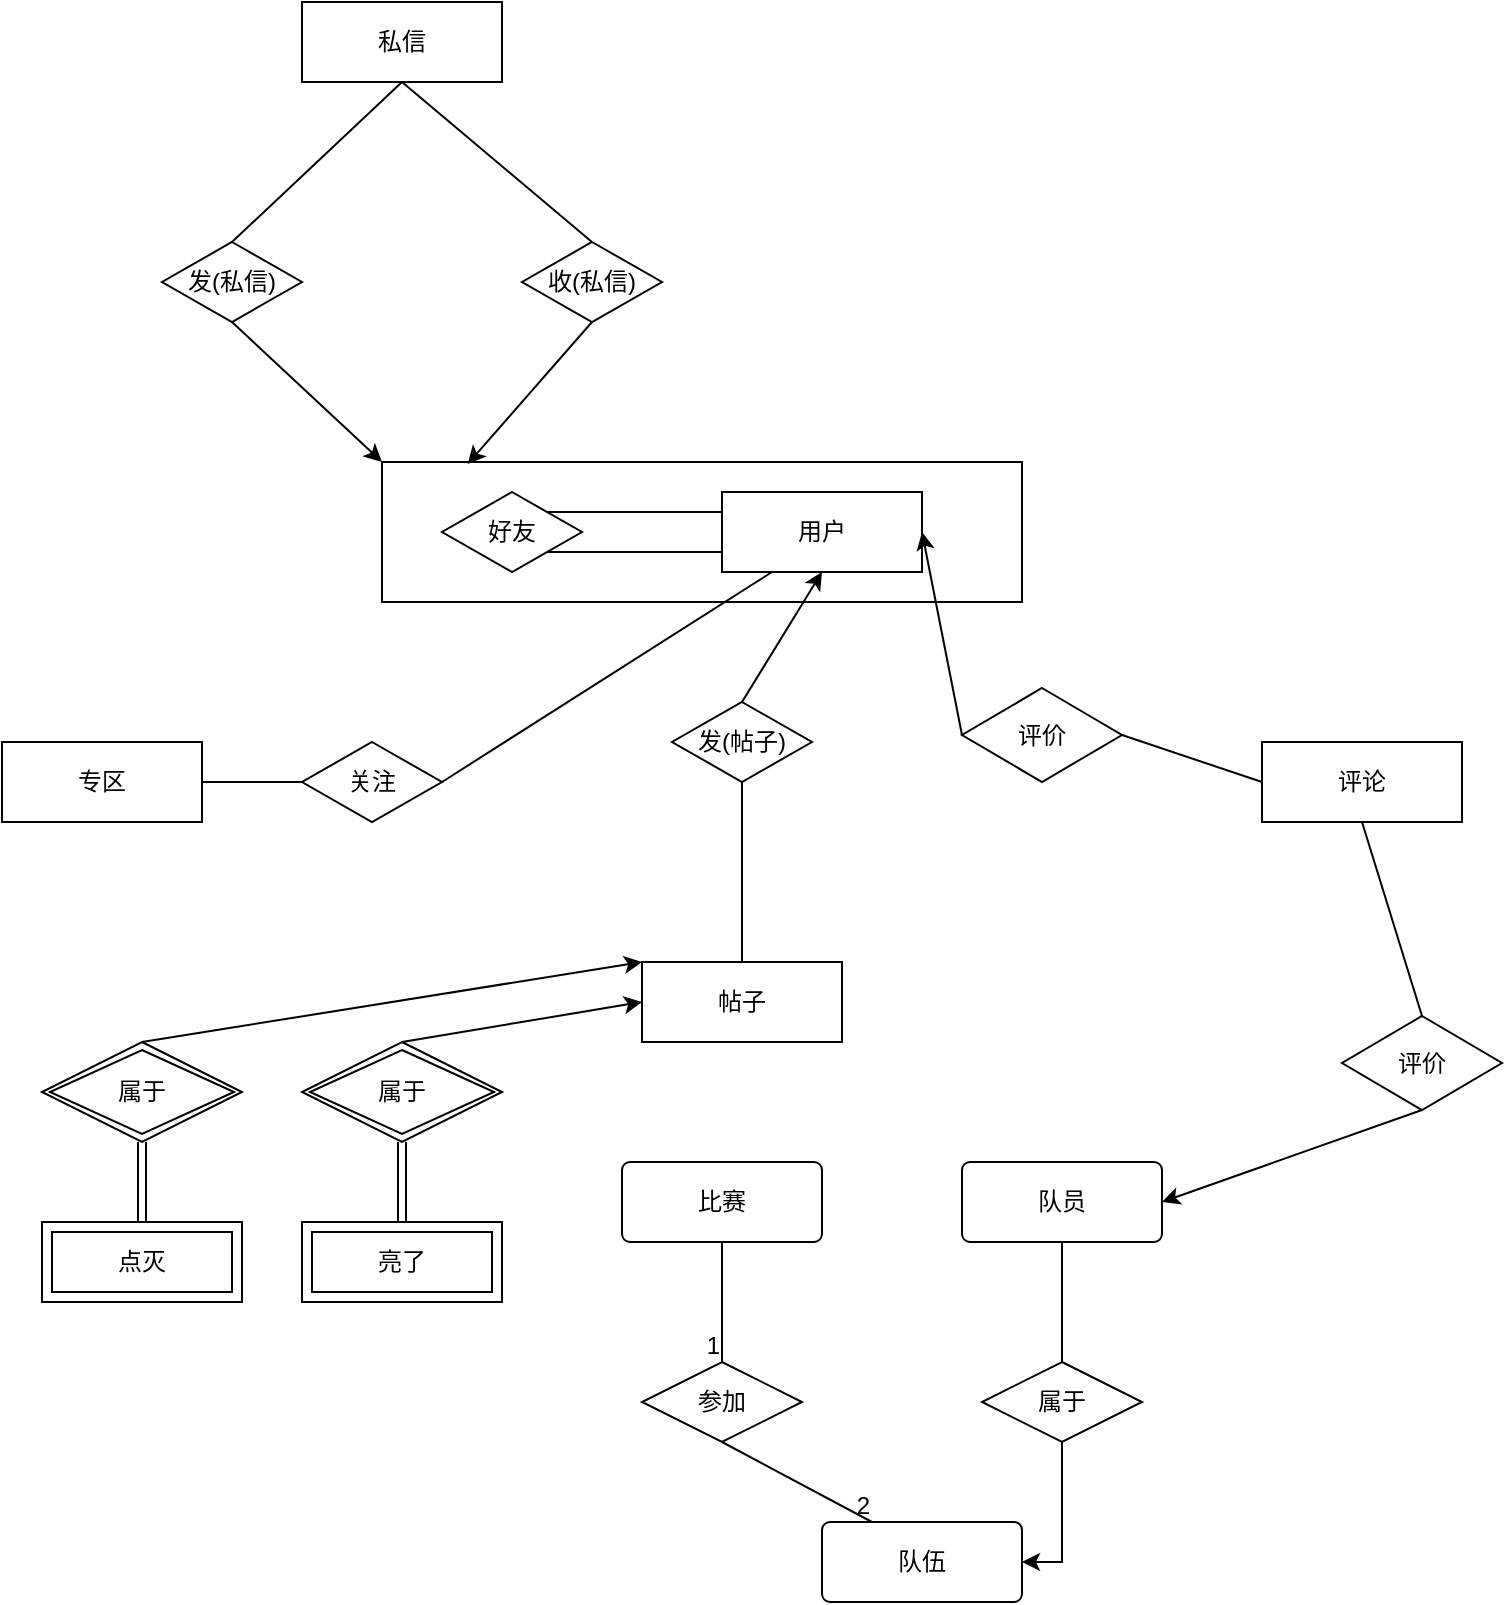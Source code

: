 <mxfile version="21.1.1" type="github">
  <diagram id="R2lEEEUBdFMjLlhIrx00" name="Page-1">
    <mxGraphModel dx="954" dy="647" grid="1" gridSize="10" guides="1" tooltips="1" connect="1" arrows="1" fold="1" page="1" pageScale="1" pageWidth="850" pageHeight="1100" math="0" shadow="0" extFonts="Permanent Marker^https://fonts.googleapis.com/css?family=Permanent+Marker">
      <root>
        <mxCell id="0" />
        <mxCell id="1" parent="0" />
        <mxCell id="zicROynZza6IswLeMwab-14" value="" style="rounded=0;whiteSpace=wrap;html=1;" vertex="1" parent="1">
          <mxGeometry x="220" y="250" width="320" height="70" as="geometry" />
        </mxCell>
        <mxCell id="wrQ4-ztU9vicz67Ey5sr-1" value="用户" style="whiteSpace=wrap;html=1;align=center;" parent="1" vertex="1">
          <mxGeometry x="390" y="265" width="100" height="40" as="geometry" />
        </mxCell>
        <mxCell id="wrQ4-ztU9vicz67Ey5sr-2" value="帖子" style="whiteSpace=wrap;html=1;align=center;" parent="1" vertex="1">
          <mxGeometry x="350" y="500" width="100" height="40" as="geometry" />
        </mxCell>
        <mxCell id="wrQ4-ztU9vicz67Ey5sr-3" value="专区" style="whiteSpace=wrap;html=1;align=center;" parent="1" vertex="1">
          <mxGeometry x="30" y="390" width="100" height="40" as="geometry" />
        </mxCell>
        <mxCell id="wrQ4-ztU9vicz67Ey5sr-4" value="私信" style="whiteSpace=wrap;html=1;align=center;" parent="1" vertex="1">
          <mxGeometry x="180" y="20" width="100" height="40" as="geometry" />
        </mxCell>
        <mxCell id="wrQ4-ztU9vicz67Ey5sr-5" value="评论" style="whiteSpace=wrap;html=1;align=center;" parent="1" vertex="1">
          <mxGeometry x="660" y="390" width="100" height="40" as="geometry" />
        </mxCell>
        <mxCell id="wrQ4-ztU9vicz67Ey5sr-6" value="亮了" style="shape=ext;margin=3;double=1;whiteSpace=wrap;html=1;align=center;" parent="1" vertex="1">
          <mxGeometry x="180" y="630" width="100" height="40" as="geometry" />
        </mxCell>
        <mxCell id="wrQ4-ztU9vicz67Ey5sr-7" value="点灭" style="shape=ext;margin=3;double=1;whiteSpace=wrap;html=1;align=center;" parent="1" vertex="1">
          <mxGeometry x="50" y="630" width="100" height="40" as="geometry" />
        </mxCell>
        <mxCell id="-y-U_EyUOc9RIvDM-5Ky-1" value="发(帖子)" style="shape=rhombus;perimeter=rhombusPerimeter;whiteSpace=wrap;html=1;align=center;" parent="1" vertex="1">
          <mxGeometry x="365" y="370" width="70" height="40" as="geometry" />
        </mxCell>
        <mxCell id="-y-U_EyUOc9RIvDM-5Ky-2" value="队伍" style="rounded=1;arcSize=10;whiteSpace=wrap;html=1;align=center;" parent="1" vertex="1">
          <mxGeometry x="440" y="780" width="100" height="40" as="geometry" />
        </mxCell>
        <mxCell id="-y-U_EyUOc9RIvDM-5Ky-3" value="队员" style="rounded=1;arcSize=10;whiteSpace=wrap;html=1;align=center;" parent="1" vertex="1">
          <mxGeometry x="510" y="600" width="100" height="40" as="geometry" />
        </mxCell>
        <mxCell id="-y-U_EyUOc9RIvDM-5Ky-4" value="比赛" style="rounded=1;arcSize=10;whiteSpace=wrap;html=1;align=center;" parent="1" vertex="1">
          <mxGeometry x="340" y="600" width="100" height="40" as="geometry" />
        </mxCell>
        <mxCell id="-y-U_EyUOc9RIvDM-5Ky-27" style="edgeStyle=orthogonalEdgeStyle;rounded=0;orthogonalLoop=1;jettySize=auto;html=1;exitX=0.5;exitY=1;exitDx=0;exitDy=0;entryX=1;entryY=0.5;entryDx=0;entryDy=0;" parent="1" source="e7WeAsmQSXkFFaa9NxT0-1" target="-y-U_EyUOc9RIvDM-5Ky-2" edge="1">
          <mxGeometry relative="1" as="geometry" />
        </mxCell>
        <mxCell id="e7WeAsmQSXkFFaa9NxT0-1" value="属于" style="rhombus;whiteSpace=wrap;html=1;" parent="1" vertex="1">
          <mxGeometry x="520" y="700" width="80" height="40" as="geometry" />
        </mxCell>
        <mxCell id="-y-U_EyUOc9RIvDM-5Ky-8" value="发(私信)" style="shape=rhombus;perimeter=rhombusPerimeter;whiteSpace=wrap;html=1;align=center;" parent="1" vertex="1">
          <mxGeometry x="110" y="140" width="70" height="40" as="geometry" />
        </mxCell>
        <mxCell id="-y-U_EyUOc9RIvDM-5Ky-9" value="收(私信)" style="shape=rhombus;perimeter=rhombusPerimeter;whiteSpace=wrap;html=1;align=center;" parent="1" vertex="1">
          <mxGeometry x="290" y="140" width="70" height="40" as="geometry" />
        </mxCell>
        <mxCell id="e7WeAsmQSXkFFaa9NxT0-4" value="" style="endArrow=none;html=1;rounded=0;entryX=0.5;entryY=1;entryDx=0;entryDy=0;exitX=0.5;exitY=0;exitDx=0;exitDy=0;" parent="1" source="e7WeAsmQSXkFFaa9NxT0-1" target="-y-U_EyUOc9RIvDM-5Ky-3" edge="1">
          <mxGeometry width="50" height="50" relative="1" as="geometry">
            <mxPoint x="580" y="710" as="sourcePoint" />
            <mxPoint x="620" y="660" as="targetPoint" />
          </mxGeometry>
        </mxCell>
        <mxCell id="e7WeAsmQSXkFFaa9NxT0-5" value="参加" style="rhombus;whiteSpace=wrap;html=1;" parent="1" vertex="1">
          <mxGeometry x="350" y="700" width="80" height="40" as="geometry" />
        </mxCell>
        <mxCell id="e7WeAsmQSXkFFaa9NxT0-19" value="" style="endArrow=none;html=1;rounded=0;exitX=0.5;exitY=1;exitDx=0;exitDy=0;" parent="1" source="-y-U_EyUOc9RIvDM-5Ky-4" target="e7WeAsmQSXkFFaa9NxT0-5" edge="1">
          <mxGeometry relative="1" as="geometry">
            <mxPoint x="300" y="720" as="sourcePoint" />
            <mxPoint x="460" y="720" as="targetPoint" />
          </mxGeometry>
        </mxCell>
        <mxCell id="e7WeAsmQSXkFFaa9NxT0-20" value="1" style="resizable=0;html=1;whiteSpace=wrap;align=right;verticalAlign=bottom;" parent="e7WeAsmQSXkFFaa9NxT0-19" connectable="0" vertex="1">
          <mxGeometry x="1" relative="1" as="geometry" />
        </mxCell>
        <mxCell id="e7WeAsmQSXkFFaa9NxT0-21" value="" style="endArrow=none;html=1;rounded=0;exitX=0.5;exitY=1;exitDx=0;exitDy=0;entryX=0.25;entryY=0;entryDx=0;entryDy=0;" parent="1" source="e7WeAsmQSXkFFaa9NxT0-5" target="-y-U_EyUOc9RIvDM-5Ky-2" edge="1">
          <mxGeometry relative="1" as="geometry">
            <mxPoint x="300" y="720" as="sourcePoint" />
            <mxPoint x="320" y="860" as="targetPoint" />
          </mxGeometry>
        </mxCell>
        <mxCell id="e7WeAsmQSXkFFaa9NxT0-22" value="2" style="resizable=0;html=1;whiteSpace=wrap;align=right;verticalAlign=bottom;" parent="e7WeAsmQSXkFFaa9NxT0-21" connectable="0" vertex="1">
          <mxGeometry x="1" relative="1" as="geometry" />
        </mxCell>
        <mxCell id="-y-U_EyUOc9RIvDM-5Ky-31" value="关注" style="shape=rhombus;perimeter=rhombusPerimeter;whiteSpace=wrap;html=1;align=center;" parent="1" vertex="1">
          <mxGeometry x="180" y="390" width="70" height="40" as="geometry" />
        </mxCell>
        <mxCell id="oHYs0MJ2QolYLzyEMudW-1" value="评价" style="rhombus;whiteSpace=wrap;html=1;" parent="1" vertex="1">
          <mxGeometry x="700" y="527" width="80" height="47" as="geometry" />
        </mxCell>
        <mxCell id="oHYs0MJ2QolYLzyEMudW-3" value="" style="endArrow=none;html=1;rounded=0;exitX=0.5;exitY=0;exitDx=0;exitDy=0;entryX=0.5;entryY=1;entryDx=0;entryDy=0;" parent="1" source="oHYs0MJ2QolYLzyEMudW-1" target="wrQ4-ztU9vicz67Ey5sr-5" edge="1">
          <mxGeometry width="50" height="50" relative="1" as="geometry">
            <mxPoint x="360" y="420" as="sourcePoint" />
            <mxPoint x="410" y="370" as="targetPoint" />
          </mxGeometry>
        </mxCell>
        <mxCell id="oHYs0MJ2QolYLzyEMudW-4" value="" style="endArrow=classic;html=1;rounded=0;exitX=0.5;exitY=1;exitDx=0;exitDy=0;entryX=1;entryY=0.5;entryDx=0;entryDy=0;" parent="1" source="oHYs0MJ2QolYLzyEMudW-1" target="-y-U_EyUOc9RIvDM-5Ky-3" edge="1">
          <mxGeometry width="50" height="50" relative="1" as="geometry">
            <mxPoint x="360" y="710" as="sourcePoint" />
            <mxPoint x="410" y="660" as="targetPoint" />
          </mxGeometry>
        </mxCell>
        <mxCell id="t3TXZ2ejEv1axLU-WhWk-1" value="属于" style="shape=rhombus;double=1;perimeter=rhombusPerimeter;whiteSpace=wrap;html=1;align=center;" parent="1" vertex="1">
          <mxGeometry x="50" y="540" width="100" height="50" as="geometry" />
        </mxCell>
        <mxCell id="zicROynZza6IswLeMwab-1" value="" style="endArrow=none;html=1;rounded=0;exitX=0.5;exitY=0;exitDx=0;exitDy=0;entryX=0.5;entryY=1;entryDx=0;entryDy=0;" edge="1" parent="1" source="wrQ4-ztU9vicz67Ey5sr-2" target="-y-U_EyUOc9RIvDM-5Ky-1">
          <mxGeometry relative="1" as="geometry">
            <mxPoint x="330" y="460" as="sourcePoint" />
            <mxPoint x="490" y="460" as="targetPoint" />
          </mxGeometry>
        </mxCell>
        <mxCell id="t3TXZ2ejEv1axLU-WhWk-4" value="" style="shape=link;html=1;rounded=0;exitX=0.5;exitY=1;exitDx=0;exitDy=0;entryX=0.5;entryY=0;entryDx=0;entryDy=0;" edge="1" parent="1" source="t3TXZ2ejEv1axLU-WhWk-1" target="wrQ4-ztU9vicz67Ey5sr-7">
          <mxGeometry relative="1" as="geometry">
            <mxPoint x="300" y="640" as="sourcePoint" />
            <mxPoint x="290" y="570" as="targetPoint" />
          </mxGeometry>
        </mxCell>
        <mxCell id="t3TXZ2ejEv1axLU-WhWk-5" value="" style="resizable=0;html=1;whiteSpace=wrap;align=right;verticalAlign=bottom;" connectable="0" vertex="1" parent="t3TXZ2ejEv1axLU-WhWk-4">
          <mxGeometry x="1" relative="1" as="geometry" />
        </mxCell>
        <mxCell id="zicROynZza6IswLeMwab-2" value="" style="endArrow=classic;html=1;rounded=0;entryX=0.5;entryY=1;entryDx=0;entryDy=0;exitX=0.5;exitY=0;exitDx=0;exitDy=0;" edge="1" parent="1" source="-y-U_EyUOc9RIvDM-5Ky-1" target="wrQ4-ztU9vicz67Ey5sr-1">
          <mxGeometry width="50" height="50" relative="1" as="geometry">
            <mxPoint x="400" y="410" as="sourcePoint" />
            <mxPoint x="570" y="610" as="targetPoint" />
          </mxGeometry>
        </mxCell>
        <mxCell id="t3TXZ2ejEv1axLU-WhWk-6" value="" style="endArrow=classic;html=1;rounded=0;exitX=0.5;exitY=0;exitDx=0;exitDy=0;entryX=0;entryY=0;entryDx=0;entryDy=0;" edge="1" parent="1" source="t3TXZ2ejEv1axLU-WhWk-1" target="wrQ4-ztU9vicz67Ey5sr-2">
          <mxGeometry width="50" height="50" relative="1" as="geometry">
            <mxPoint x="360" y="540" as="sourcePoint" />
            <mxPoint x="410" y="490" as="targetPoint" />
          </mxGeometry>
        </mxCell>
        <mxCell id="t3TXZ2ejEv1axLU-WhWk-7" value="属于" style="shape=rhombus;double=1;perimeter=rhombusPerimeter;whiteSpace=wrap;html=1;align=center;" vertex="1" parent="1">
          <mxGeometry x="180" y="540" width="100" height="50" as="geometry" />
        </mxCell>
        <mxCell id="t3TXZ2ejEv1axLU-WhWk-8" value="" style="shape=link;html=1;rounded=0;exitX=0.5;exitY=1;exitDx=0;exitDy=0;entryX=0.5;entryY=0;entryDx=0;entryDy=0;" edge="1" parent="1" source="t3TXZ2ejEv1axLU-WhWk-7" target="wrQ4-ztU9vicz67Ey5sr-6">
          <mxGeometry relative="1" as="geometry">
            <mxPoint x="210" y="560" as="sourcePoint" />
            <mxPoint x="220" y="620" as="targetPoint" />
          </mxGeometry>
        </mxCell>
        <mxCell id="t3TXZ2ejEv1axLU-WhWk-9" value="" style="resizable=0;html=1;whiteSpace=wrap;align=right;verticalAlign=bottom;" connectable="0" vertex="1" parent="t3TXZ2ejEv1axLU-WhWk-8">
          <mxGeometry x="1" relative="1" as="geometry" />
        </mxCell>
        <mxCell id="t3TXZ2ejEv1axLU-WhWk-10" value="" style="endArrow=classic;html=1;rounded=0;exitX=0.5;exitY=0;exitDx=0;exitDy=0;entryX=0;entryY=0.5;entryDx=0;entryDy=0;" edge="1" parent="1" source="t3TXZ2ejEv1axLU-WhWk-7" target="wrQ4-ztU9vicz67Ey5sr-2">
          <mxGeometry width="50" height="50" relative="1" as="geometry">
            <mxPoint x="360" y="540" as="sourcePoint" />
            <mxPoint x="410" y="490" as="targetPoint" />
          </mxGeometry>
        </mxCell>
        <mxCell id="zicROynZza6IswLeMwab-5" value="" style="endArrow=none;html=1;rounded=0;exitX=0;exitY=0.5;exitDx=0;exitDy=0;" edge="1" parent="1" source="-y-U_EyUOc9RIvDM-5Ky-31">
          <mxGeometry relative="1" as="geometry">
            <mxPoint x="410" y="510" as="sourcePoint" />
            <mxPoint x="130" y="410" as="targetPoint" />
          </mxGeometry>
        </mxCell>
        <mxCell id="zicROynZza6IswLeMwab-6" value="" style="endArrow=none;html=1;rounded=0;entryX=1;entryY=0.5;entryDx=0;entryDy=0;exitX=0.25;exitY=1;exitDx=0;exitDy=0;" edge="1" parent="1" source="wrQ4-ztU9vicz67Ey5sr-1" target="-y-U_EyUOc9RIvDM-5Ky-31">
          <mxGeometry relative="1" as="geometry">
            <mxPoint x="400" y="240" as="sourcePoint" />
            <mxPoint x="410" y="90" as="targetPoint" />
          </mxGeometry>
        </mxCell>
        <mxCell id="zicROynZza6IswLeMwab-7" value="评价" style="rhombus;whiteSpace=wrap;html=1;" vertex="1" parent="1">
          <mxGeometry x="510" y="363" width="80" height="47" as="geometry" />
        </mxCell>
        <mxCell id="zicROynZza6IswLeMwab-8" value="" style="endArrow=none;html=1;rounded=0;exitX=1;exitY=0.5;exitDx=0;exitDy=0;entryX=0;entryY=0.5;entryDx=0;entryDy=0;" edge="1" parent="1" source="zicROynZza6IswLeMwab-7" target="wrQ4-ztU9vicz67Ey5sr-5">
          <mxGeometry width="50" height="50" relative="1" as="geometry">
            <mxPoint x="370" y="430" as="sourcePoint" />
            <mxPoint x="710" y="240" as="targetPoint" />
          </mxGeometry>
        </mxCell>
        <mxCell id="zicROynZza6IswLeMwab-9" value="" style="endArrow=classic;html=1;rounded=0;exitX=0;exitY=0.5;exitDx=0;exitDy=0;entryX=1;entryY=0.5;entryDx=0;entryDy=0;" edge="1" parent="1" source="zicROynZza6IswLeMwab-7" target="wrQ4-ztU9vicz67Ey5sr-1">
          <mxGeometry width="50" height="50" relative="1" as="geometry">
            <mxPoint x="370" y="720" as="sourcePoint" />
            <mxPoint x="450" y="270" as="targetPoint" />
          </mxGeometry>
        </mxCell>
        <mxCell id="zicROynZza6IswLeMwab-11" value="好友" style="shape=rhombus;perimeter=rhombusPerimeter;whiteSpace=wrap;html=1;align=center;" vertex="1" parent="1">
          <mxGeometry x="250" y="265" width="70" height="40" as="geometry" />
        </mxCell>
        <mxCell id="zicROynZza6IswLeMwab-12" value="" style="endArrow=none;html=1;rounded=0;exitX=1;exitY=0;exitDx=0;exitDy=0;entryX=0;entryY=0.25;entryDx=0;entryDy=0;" edge="1" parent="1" source="zicROynZza6IswLeMwab-11" target="wrQ4-ztU9vicz67Ey5sr-1">
          <mxGeometry relative="1" as="geometry">
            <mxPoint x="370" y="485" as="sourcePoint" />
            <mxPoint x="530" y="485" as="targetPoint" />
          </mxGeometry>
        </mxCell>
        <mxCell id="zicROynZza6IswLeMwab-13" value="" style="endArrow=none;html=1;rounded=0;exitX=1;exitY=1;exitDx=0;exitDy=0;entryX=0;entryY=0.75;entryDx=0;entryDy=0;" edge="1" parent="1" source="zicROynZza6IswLeMwab-11" target="wrQ4-ztU9vicz67Ey5sr-1">
          <mxGeometry relative="1" as="geometry">
            <mxPoint x="313" y="285" as="sourcePoint" />
            <mxPoint x="400" y="285" as="targetPoint" />
          </mxGeometry>
        </mxCell>
        <mxCell id="zicROynZza6IswLeMwab-16" value="" style="endArrow=classic;html=1;rounded=0;entryX=0;entryY=0;entryDx=0;entryDy=0;exitX=0.5;exitY=1;exitDx=0;exitDy=0;" edge="1" parent="1" source="-y-U_EyUOc9RIvDM-5Ky-8" target="zicROynZza6IswLeMwab-14">
          <mxGeometry width="50" height="50" relative="1" as="geometry">
            <mxPoint x="410" y="380" as="sourcePoint" />
            <mxPoint x="450" y="315" as="targetPoint" />
          </mxGeometry>
        </mxCell>
        <mxCell id="zicROynZza6IswLeMwab-17" value="" style="endArrow=classic;html=1;rounded=0;entryX=0.134;entryY=0.014;entryDx=0;entryDy=0;exitX=0.5;exitY=1;exitDx=0;exitDy=0;entryPerimeter=0;" edge="1" parent="1" source="-y-U_EyUOc9RIvDM-5Ky-9" target="zicROynZza6IswLeMwab-14">
          <mxGeometry width="50" height="50" relative="1" as="geometry">
            <mxPoint x="275" y="200" as="sourcePoint" />
            <mxPoint x="310" y="260" as="targetPoint" />
          </mxGeometry>
        </mxCell>
        <mxCell id="zicROynZza6IswLeMwab-19" value="" style="endArrow=none;html=1;rounded=0;exitX=0.5;exitY=0;exitDx=0;exitDy=0;entryX=0.5;entryY=1;entryDx=0;entryDy=0;" edge="1" parent="1" source="-y-U_EyUOc9RIvDM-5Ky-8" target="wrQ4-ztU9vicz67Ey5sr-4">
          <mxGeometry width="50" height="50" relative="1" as="geometry">
            <mxPoint x="380" y="350" as="sourcePoint" />
            <mxPoint x="430" y="300" as="targetPoint" />
          </mxGeometry>
        </mxCell>
        <mxCell id="zicROynZza6IswLeMwab-20" value="" style="endArrow=none;html=1;rounded=0;exitX=0.5;exitY=0;exitDx=0;exitDy=0;entryX=0.5;entryY=1;entryDx=0;entryDy=0;" edge="1" parent="1" source="-y-U_EyUOc9RIvDM-5Ky-9" target="wrQ4-ztU9vicz67Ey5sr-4">
          <mxGeometry width="50" height="50" relative="1" as="geometry">
            <mxPoint x="155" y="150" as="sourcePoint" />
            <mxPoint x="240" y="70" as="targetPoint" />
          </mxGeometry>
        </mxCell>
      </root>
    </mxGraphModel>
  </diagram>
</mxfile>
